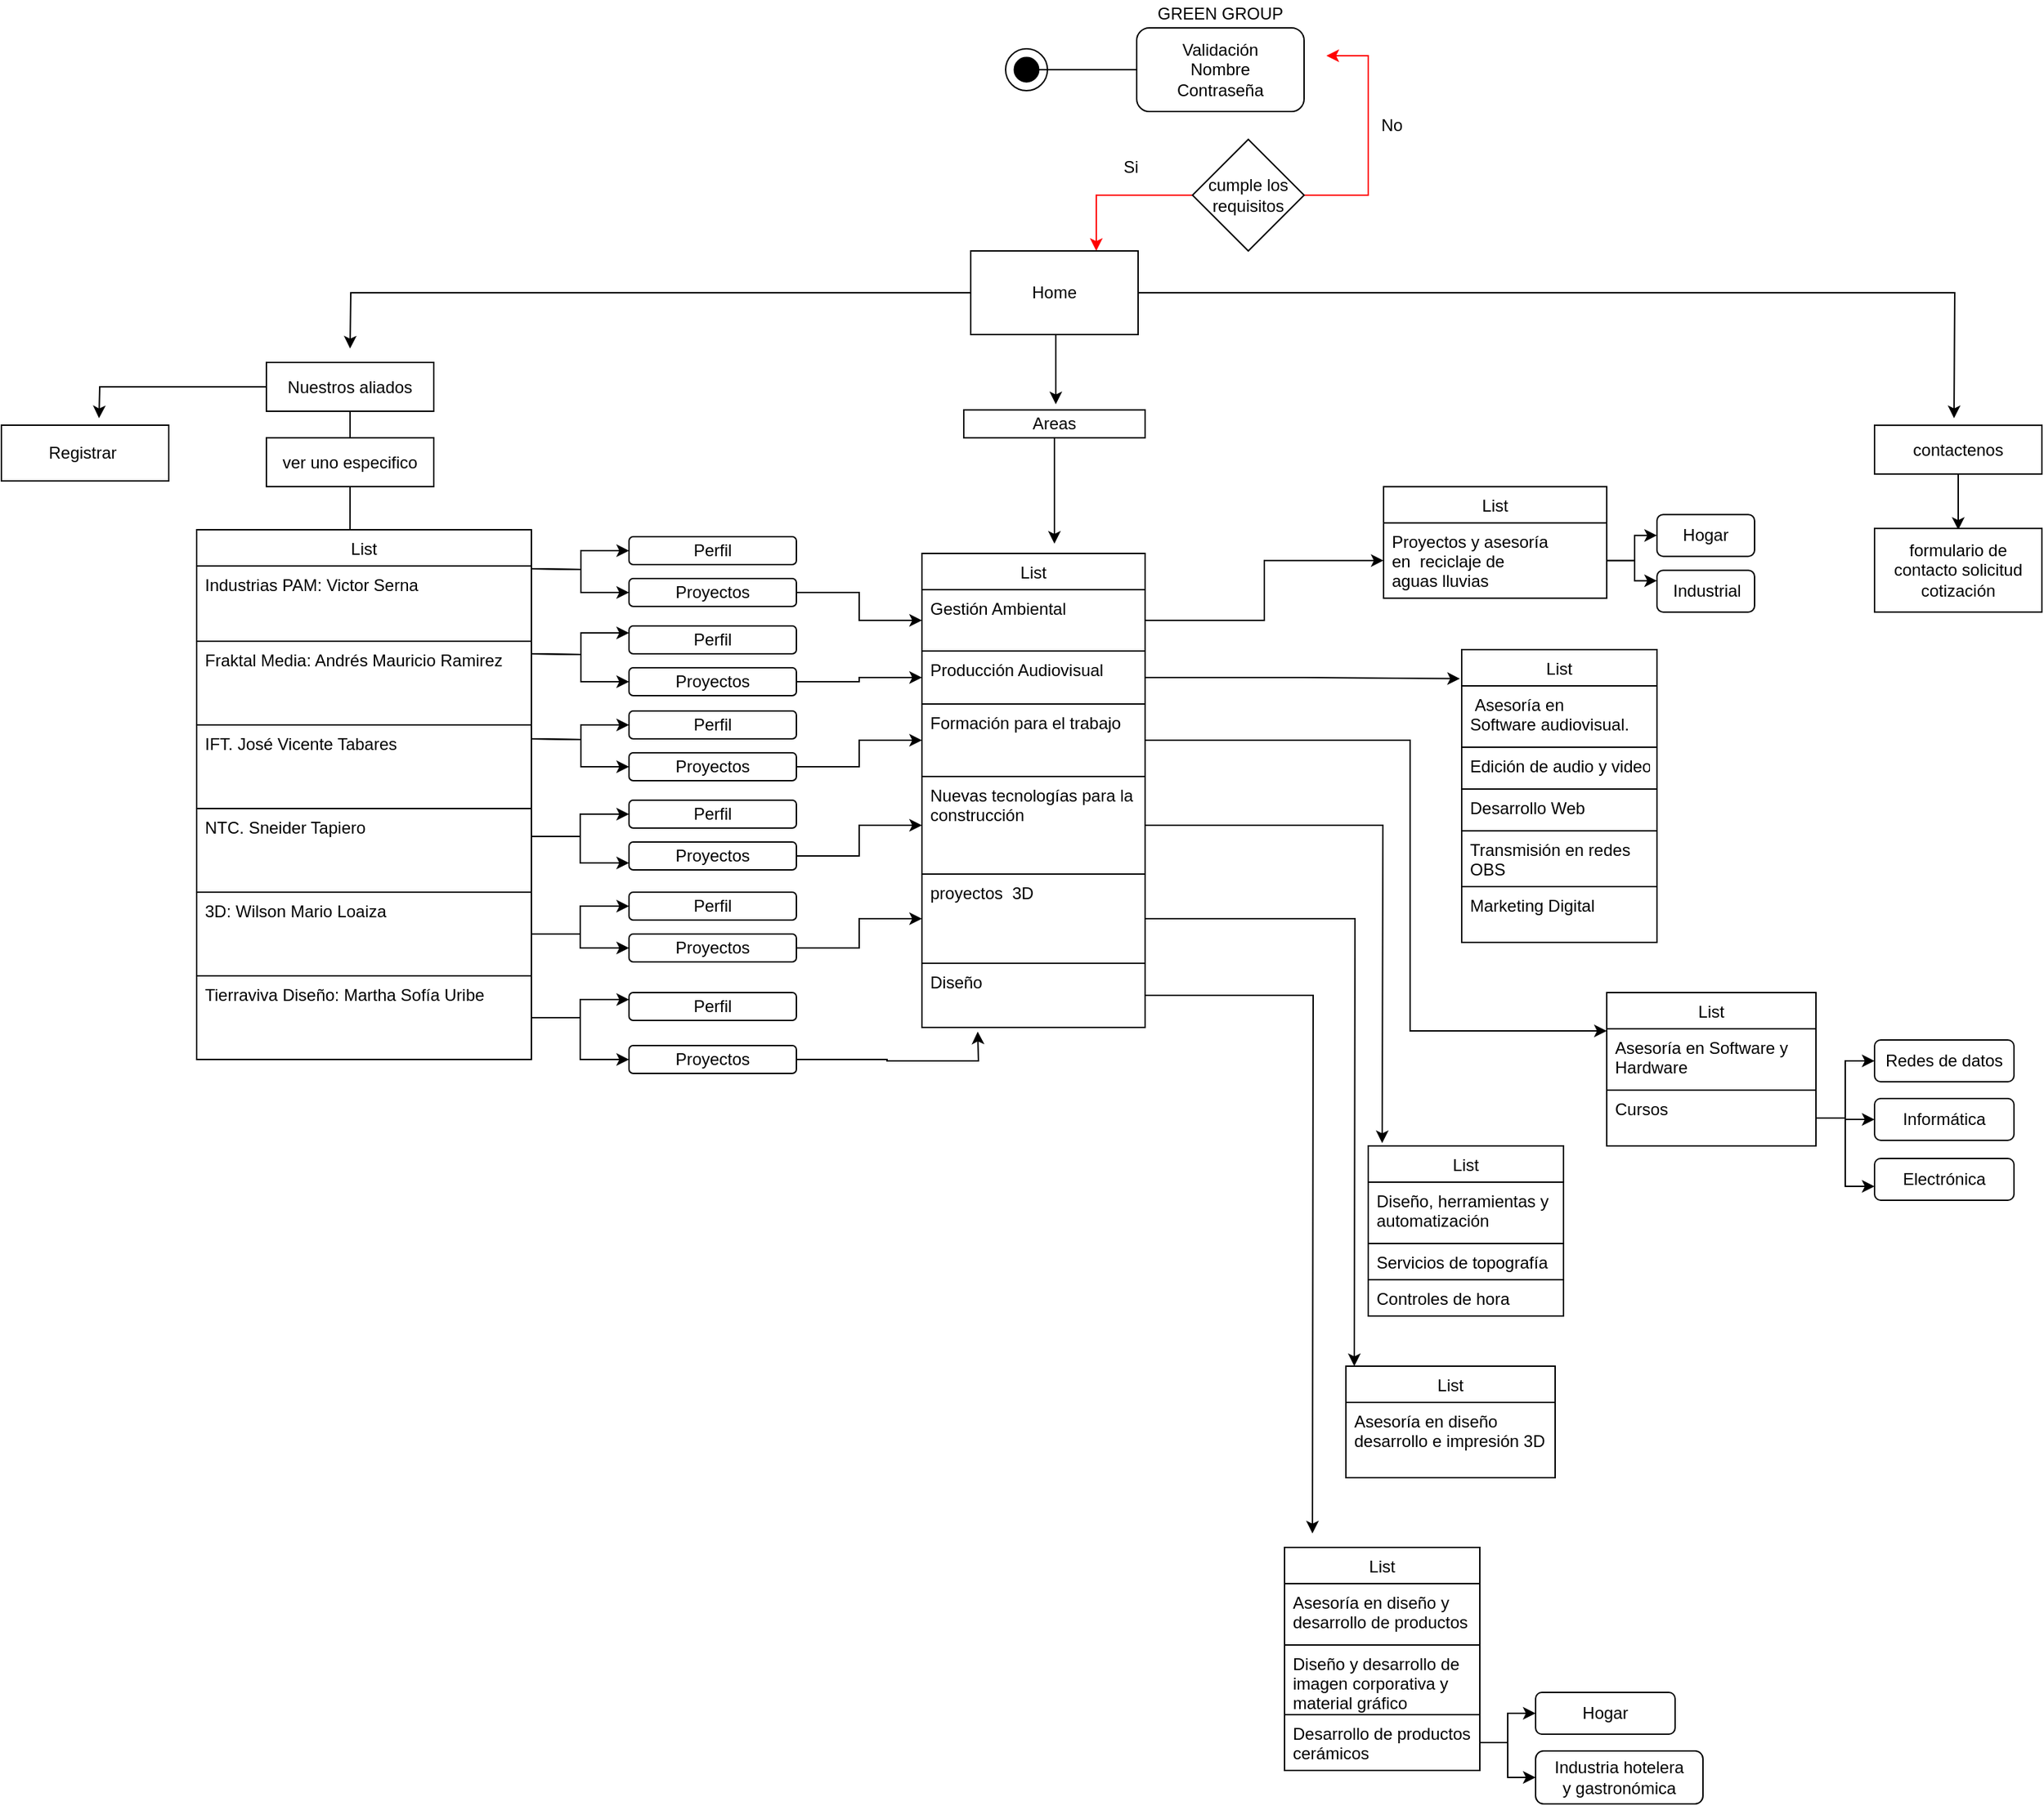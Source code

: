 <mxfile version="15.2.7" type="device"><diagram id="oTSilOInUpD_8S1YWQzE" name="Page-1"><mxGraphModel dx="1770" dy="1619" grid="1" gridSize="10" guides="1" tooltips="1" connect="1" arrows="1" fold="1" page="1" pageScale="1" pageWidth="827" pageHeight="1169" math="0" shadow="0"><root><mxCell id="0"/><mxCell id="1" parent="0"/><mxCell id="06iEvB-n97bY3oRzyqHT-2" value="" style="ellipse;whiteSpace=wrap;html=1;aspect=fixed;strokeColor=#000000;fillColor=#FFFFFF;" parent="1" vertex="1"><mxGeometry x="230" y="-125" width="30" height="30" as="geometry"/></mxCell><mxCell id="06iEvB-n97bY3oRzyqHT-3" value="" style="ellipse;whiteSpace=wrap;html=1;aspect=fixed;fillColor=#000000;" parent="1" vertex="1"><mxGeometry x="236.25" y="-118.75" width="17.5" height="17.5" as="geometry"/></mxCell><mxCell id="06iEvB-n97bY3oRzyqHT-6" style="edgeStyle=orthogonalEdgeStyle;rounded=0;orthogonalLoop=1;jettySize=auto;html=1;exitX=0;exitY=0.5;exitDx=0;exitDy=0;entryX=1;entryY=0.5;entryDx=0;entryDy=0;endArrow=none;endFill=0;" parent="1" source="06iEvB-n97bY3oRzyqHT-5" target="06iEvB-n97bY3oRzyqHT-3" edge="1"><mxGeometry relative="1" as="geometry"/></mxCell><mxCell id="06iEvB-n97bY3oRzyqHT-5" value="Validación&lt;br&gt;Nombre&lt;br&gt;Contraseña" style="rounded=1;whiteSpace=wrap;html=1;strokeColor=#000000;fillColor=#FFFFFF;" parent="1" vertex="1"><mxGeometry x="324" y="-140" width="120" height="60" as="geometry"/></mxCell><mxCell id="75yzcMvWTsN740hBEtdf-213" style="edgeStyle=orthogonalEdgeStyle;rounded=0;orthogonalLoop=1;jettySize=auto;html=1;strokeColor=#000000;" edge="1" parent="1" source="06iEvB-n97bY3oRzyqHT-7"><mxGeometry relative="1" as="geometry"><mxPoint x="265" y="230" as="targetPoint"/></mxGeometry></mxCell><mxCell id="06iEvB-n97bY3oRzyqHT-7" value="Areas" style="rounded=0;whiteSpace=wrap;html=1;strokeColor=#000000;fillColor=#FFFFFF;" parent="1" vertex="1"><mxGeometry x="200" y="134.07" width="130" height="20" as="geometry"/></mxCell><mxCell id="06iEvB-n97bY3oRzyqHT-10" value="GREEN GROUP" style="text;html=1;strokeColor=none;fillColor=none;align=center;verticalAlign=middle;whiteSpace=wrap;rounded=0;" parent="1" vertex="1"><mxGeometry x="314" y="-160" width="140" height="20" as="geometry"/></mxCell><mxCell id="75yzcMvWTsN740hBEtdf-195" style="edgeStyle=orthogonalEdgeStyle;rounded=0;orthogonalLoop=1;jettySize=auto;html=1;entryX=0.458;entryY=0.026;entryDx=0;entryDy=0;entryPerimeter=0;" edge="1" parent="1" source="75yzcMvWTsN740hBEtdf-102" target="75yzcMvWTsN740hBEtdf-107"><mxGeometry relative="1" as="geometry"/></mxCell><mxCell id="75yzcMvWTsN740hBEtdf-205" style="edgeStyle=orthogonalEdgeStyle;rounded=0;orthogonalLoop=1;jettySize=auto;html=1;" edge="1" parent="1" source="75yzcMvWTsN740hBEtdf-102"><mxGeometry relative="1" as="geometry"><mxPoint x="-420" y="140" as="targetPoint"/></mxGeometry></mxCell><mxCell id="75yzcMvWTsN740hBEtdf-102" value="Nuestros aliados" style="rounded=0;whiteSpace=wrap;html=1;strokeColor=default;" vertex="1" parent="1"><mxGeometry x="-300" y="100" width="120" height="35" as="geometry"/></mxCell><mxCell id="75yzcMvWTsN740hBEtdf-103" style="edgeStyle=orthogonalEdgeStyle;rounded=0;orthogonalLoop=1;jettySize=auto;html=1;exitX=0.5;exitY=1;exitDx=0;exitDy=0;" edge="1" parent="1" source="75yzcMvWTsN740hBEtdf-102" target="75yzcMvWTsN740hBEtdf-102"><mxGeometry relative="1" as="geometry"/></mxCell><mxCell id="75yzcMvWTsN740hBEtdf-107" value="List" style="swimlane;fontStyle=0;childLayout=stackLayout;horizontal=1;startSize=26;horizontalStack=0;resizeParent=1;resizeParentMax=0;resizeLast=0;collapsible=1;marginBottom=0;strokeColor=default;" vertex="1" parent="1"><mxGeometry x="-350" y="220" width="240" height="380" as="geometry"/></mxCell><mxCell id="75yzcMvWTsN740hBEtdf-108" value="Industrias PAM: Victor Serna" style="text;strokeColor=default;fillColor=none;align=left;verticalAlign=top;spacingLeft=4;spacingRight=4;overflow=hidden;rotatable=0;points=[[0,0.5],[1,0.5]];portConstraint=eastwest;" vertex="1" parent="75yzcMvWTsN740hBEtdf-107"><mxGeometry y="26" width="240" height="54" as="geometry"/></mxCell><mxCell id="75yzcMvWTsN740hBEtdf-109" value="Fraktal Media: Andrés Mauricio Ramirez" style="text;strokeColor=default;fillColor=none;align=left;verticalAlign=top;spacingLeft=4;spacingRight=4;overflow=hidden;rotatable=0;points=[[0,0.5],[1,0.5]];portConstraint=eastwest;" vertex="1" parent="75yzcMvWTsN740hBEtdf-107"><mxGeometry y="80" width="240" height="60" as="geometry"/></mxCell><mxCell id="75yzcMvWTsN740hBEtdf-110" value="IFT. José Vicente Tabares" style="text;strokeColor=default;fillColor=none;align=left;verticalAlign=top;spacingLeft=4;spacingRight=4;overflow=hidden;rotatable=0;points=[[0,0.5],[1,0.5]];portConstraint=eastwest;" vertex="1" parent="75yzcMvWTsN740hBEtdf-107"><mxGeometry y="140" width="240" height="60" as="geometry"/></mxCell><mxCell id="75yzcMvWTsN740hBEtdf-111" value="NTC. Sneider Tapiero" style="text;strokeColor=default;fillColor=none;align=left;verticalAlign=top;spacingLeft=4;spacingRight=4;overflow=hidden;rotatable=0;points=[[0,0.5],[1,0.5]];portConstraint=eastwest;" vertex="1" parent="75yzcMvWTsN740hBEtdf-107"><mxGeometry y="200" width="240" height="60" as="geometry"/></mxCell><mxCell id="75yzcMvWTsN740hBEtdf-112" value="3D: Wilson Mario Loaiza" style="text;strokeColor=default;fillColor=none;align=left;verticalAlign=top;spacingLeft=4;spacingRight=4;overflow=hidden;rotatable=0;points=[[0,0.5],[1,0.5]];portConstraint=eastwest;" vertex="1" parent="75yzcMvWTsN740hBEtdf-107"><mxGeometry y="260" width="240" height="60" as="geometry"/></mxCell><mxCell id="75yzcMvWTsN740hBEtdf-113" value="Tierraviva Diseño: Martha Sofía Uribe&#10;&#10;" style="text;strokeColor=none;fillColor=none;align=left;verticalAlign=top;spacingLeft=4;spacingRight=4;overflow=hidden;rotatable=0;points=[[0,0.5],[1,0.5]];portConstraint=eastwest;" vertex="1" parent="75yzcMvWTsN740hBEtdf-107"><mxGeometry y="320" width="240" height="60" as="geometry"/></mxCell><mxCell id="75yzcMvWTsN740hBEtdf-114" value="Perfil" style="rounded=1;whiteSpace=wrap;html=1;strokeColor=default;" vertex="1" parent="1"><mxGeometry x="-40" y="225" width="120" height="20" as="geometry"/></mxCell><mxCell id="75yzcMvWTsN740hBEtdf-159" style="edgeStyle=orthogonalEdgeStyle;rounded=0;orthogonalLoop=1;jettySize=auto;html=1;entryX=0;entryY=0.5;entryDx=0;entryDy=0;" edge="1" parent="1" source="75yzcMvWTsN740hBEtdf-116" target="75yzcMvWTsN740hBEtdf-147"><mxGeometry relative="1" as="geometry"/></mxCell><mxCell id="75yzcMvWTsN740hBEtdf-116" value="Proyectos" style="rounded=1;whiteSpace=wrap;html=1;strokeColor=default;" vertex="1" parent="1"><mxGeometry x="-40" y="255" width="120" height="20" as="geometry"/></mxCell><mxCell id="75yzcMvWTsN740hBEtdf-118" value="Perfil" style="rounded=1;whiteSpace=wrap;html=1;strokeColor=default;" vertex="1" parent="1"><mxGeometry x="-40" y="289" width="120" height="20" as="geometry"/></mxCell><mxCell id="75yzcMvWTsN740hBEtdf-158" style="edgeStyle=orthogonalEdgeStyle;rounded=0;orthogonalLoop=1;jettySize=auto;html=1;entryX=0;entryY=0.5;entryDx=0;entryDy=0;" edge="1" parent="1" source="75yzcMvWTsN740hBEtdf-119" target="75yzcMvWTsN740hBEtdf-148"><mxGeometry relative="1" as="geometry"/></mxCell><mxCell id="75yzcMvWTsN740hBEtdf-119" value="Proyectos" style="rounded=1;whiteSpace=wrap;html=1;strokeColor=default;" vertex="1" parent="1"><mxGeometry x="-40" y="319" width="120" height="20" as="geometry"/></mxCell><mxCell id="75yzcMvWTsN740hBEtdf-120" style="edgeStyle=orthogonalEdgeStyle;rounded=0;orthogonalLoop=1;jettySize=auto;html=1;entryX=0;entryY=0.5;entryDx=0;entryDy=0;" edge="1" parent="1" target="75yzcMvWTsN740hBEtdf-114"><mxGeometry relative="1" as="geometry"><mxPoint x="-110" y="248" as="sourcePoint"/></mxGeometry></mxCell><mxCell id="75yzcMvWTsN740hBEtdf-121" style="edgeStyle=orthogonalEdgeStyle;rounded=0;orthogonalLoop=1;jettySize=auto;html=1;entryX=0;entryY=0.5;entryDx=0;entryDy=0;" edge="1" parent="1" target="75yzcMvWTsN740hBEtdf-116"><mxGeometry relative="1" as="geometry"><mxPoint x="-110" y="248" as="sourcePoint"/></mxGeometry></mxCell><mxCell id="75yzcMvWTsN740hBEtdf-122" style="edgeStyle=orthogonalEdgeStyle;rounded=0;orthogonalLoop=1;jettySize=auto;html=1;entryX=0;entryY=0.25;entryDx=0;entryDy=0;" edge="1" parent="1" target="75yzcMvWTsN740hBEtdf-118"><mxGeometry relative="1" as="geometry"><mxPoint x="-110" y="309.0" as="sourcePoint"/></mxGeometry></mxCell><mxCell id="75yzcMvWTsN740hBEtdf-123" style="edgeStyle=orthogonalEdgeStyle;rounded=0;orthogonalLoop=1;jettySize=auto;html=1;entryX=0;entryY=0.5;entryDx=0;entryDy=0;" edge="1" parent="1" target="75yzcMvWTsN740hBEtdf-119"><mxGeometry relative="1" as="geometry"><mxPoint x="-110" y="309.0" as="sourcePoint"/></mxGeometry></mxCell><mxCell id="75yzcMvWTsN740hBEtdf-124" value="Perfil" style="rounded=1;whiteSpace=wrap;html=1;strokeColor=default;" vertex="1" parent="1"><mxGeometry x="-40" y="350" width="120" height="20" as="geometry"/></mxCell><mxCell id="75yzcMvWTsN740hBEtdf-161" style="edgeStyle=orthogonalEdgeStyle;rounded=0;orthogonalLoop=1;jettySize=auto;html=1;entryX=0;entryY=0.5;entryDx=0;entryDy=0;" edge="1" parent="1" source="75yzcMvWTsN740hBEtdf-125" target="75yzcMvWTsN740hBEtdf-149"><mxGeometry relative="1" as="geometry"/></mxCell><mxCell id="75yzcMvWTsN740hBEtdf-125" value="Proyectos" style="rounded=1;whiteSpace=wrap;html=1;strokeColor=default;" vertex="1" parent="1"><mxGeometry x="-40" y="380" width="120" height="20" as="geometry"/></mxCell><mxCell id="75yzcMvWTsN740hBEtdf-126" style="edgeStyle=orthogonalEdgeStyle;rounded=0;orthogonalLoop=1;jettySize=auto;html=1;entryX=0;entryY=0.5;entryDx=0;entryDy=0;" edge="1" parent="1" target="75yzcMvWTsN740hBEtdf-124"><mxGeometry relative="1" as="geometry"><mxPoint x="-110" y="370.0" as="sourcePoint"/></mxGeometry></mxCell><mxCell id="75yzcMvWTsN740hBEtdf-127" style="edgeStyle=orthogonalEdgeStyle;rounded=0;orthogonalLoop=1;jettySize=auto;html=1;entryX=0;entryY=0.5;entryDx=0;entryDy=0;" edge="1" parent="1" target="75yzcMvWTsN740hBEtdf-125"><mxGeometry relative="1" as="geometry"><mxPoint x="-110" y="370.0" as="sourcePoint"/></mxGeometry></mxCell><mxCell id="75yzcMvWTsN740hBEtdf-128" value="Perfil" style="rounded=1;whiteSpace=wrap;html=1;strokeColor=default;" vertex="1" parent="1"><mxGeometry x="-40" y="414" width="120" height="20" as="geometry"/></mxCell><mxCell id="75yzcMvWTsN740hBEtdf-186" style="edgeStyle=orthogonalEdgeStyle;rounded=0;orthogonalLoop=1;jettySize=auto;html=1;entryX=0;entryY=0.5;entryDx=0;entryDy=0;" edge="1" parent="1" source="75yzcMvWTsN740hBEtdf-129" target="75yzcMvWTsN740hBEtdf-150"><mxGeometry relative="1" as="geometry"/></mxCell><mxCell id="75yzcMvWTsN740hBEtdf-129" value="Proyectos" style="rounded=1;whiteSpace=wrap;html=1;strokeColor=default;" vertex="1" parent="1"><mxGeometry x="-40" y="444" width="120" height="20" as="geometry"/></mxCell><mxCell id="75yzcMvWTsN740hBEtdf-133" style="edgeStyle=orthogonalEdgeStyle;rounded=0;orthogonalLoop=1;jettySize=auto;html=1;entryX=0;entryY=0.5;entryDx=0;entryDy=0;" edge="1" parent="1" target="75yzcMvWTsN740hBEtdf-128"><mxGeometry relative="1" as="geometry"><mxPoint x="-110" y="432.0" as="sourcePoint"/><Array as="points"><mxPoint x="-110" y="440"/><mxPoint x="-75" y="440"/><mxPoint x="-75" y="424"/></Array></mxGeometry></mxCell><mxCell id="75yzcMvWTsN740hBEtdf-134" style="edgeStyle=orthogonalEdgeStyle;rounded=0;orthogonalLoop=1;jettySize=auto;html=1;entryX=0;entryY=0.75;entryDx=0;entryDy=0;" edge="1" parent="1" target="75yzcMvWTsN740hBEtdf-129"><mxGeometry relative="1" as="geometry"><mxPoint x="-110" y="432.0" as="sourcePoint"/><Array as="points"><mxPoint x="-110" y="440"/><mxPoint x="-75" y="440"/><mxPoint x="-75" y="459"/></Array></mxGeometry></mxCell><mxCell id="75yzcMvWTsN740hBEtdf-135" value="Perfil" style="rounded=1;whiteSpace=wrap;html=1;strokeColor=default;" vertex="1" parent="1"><mxGeometry x="-40" y="480" width="120" height="20" as="geometry"/></mxCell><mxCell id="75yzcMvWTsN740hBEtdf-170" style="edgeStyle=orthogonalEdgeStyle;rounded=0;orthogonalLoop=1;jettySize=auto;html=1;entryX=0;entryY=0.5;entryDx=0;entryDy=0;" edge="1" parent="1" source="75yzcMvWTsN740hBEtdf-136" target="75yzcMvWTsN740hBEtdf-151"><mxGeometry relative="1" as="geometry"/></mxCell><mxCell id="75yzcMvWTsN740hBEtdf-136" value="Proyectos" style="rounded=1;whiteSpace=wrap;html=1;strokeColor=default;" vertex="1" parent="1"><mxGeometry x="-40" y="510" width="120" height="20" as="geometry"/></mxCell><mxCell id="75yzcMvWTsN740hBEtdf-140" value="Perfil" style="rounded=1;whiteSpace=wrap;html=1;strokeColor=default;" vertex="1" parent="1"><mxGeometry x="-40" y="552" width="120" height="20" as="geometry"/></mxCell><mxCell id="75yzcMvWTsN740hBEtdf-216" style="edgeStyle=orthogonalEdgeStyle;rounded=0;orthogonalLoop=1;jettySize=auto;html=1;strokeColor=#000000;" edge="1" parent="1" source="75yzcMvWTsN740hBEtdf-141"><mxGeometry relative="1" as="geometry"><mxPoint x="210" y="580" as="targetPoint"/></mxGeometry></mxCell><mxCell id="75yzcMvWTsN740hBEtdf-141" value="Proyectos" style="rounded=1;whiteSpace=wrap;html=1;strokeColor=default;" vertex="1" parent="1"><mxGeometry x="-40" y="590" width="120" height="20" as="geometry"/></mxCell><mxCell id="75yzcMvWTsN740hBEtdf-143" style="edgeStyle=orthogonalEdgeStyle;rounded=0;orthogonalLoop=1;jettySize=auto;html=1;entryX=0;entryY=0.25;entryDx=0;entryDy=0;" edge="1" parent="1" source="75yzcMvWTsN740hBEtdf-113" target="75yzcMvWTsN740hBEtdf-140"><mxGeometry relative="1" as="geometry"/></mxCell><mxCell id="75yzcMvWTsN740hBEtdf-144" style="edgeStyle=orthogonalEdgeStyle;rounded=0;orthogonalLoop=1;jettySize=auto;html=1;entryX=0;entryY=0.5;entryDx=0;entryDy=0;" edge="1" parent="1" source="75yzcMvWTsN740hBEtdf-113" target="75yzcMvWTsN740hBEtdf-141"><mxGeometry relative="1" as="geometry"/></mxCell><mxCell id="75yzcMvWTsN740hBEtdf-146" value="List" style="swimlane;fontStyle=0;childLayout=stackLayout;horizontal=1;startSize=26;horizontalStack=0;resizeParent=1;resizeParentMax=0;resizeLast=0;collapsible=1;marginBottom=0;strokeColor=default;" vertex="1" parent="1"><mxGeometry x="170" y="237" width="160" height="340" as="geometry"/></mxCell><mxCell id="75yzcMvWTsN740hBEtdf-147" value="Gestión Ambiental" style="text;strokeColor=default;fillColor=none;align=left;verticalAlign=top;spacingLeft=4;spacingRight=4;overflow=hidden;rotatable=0;points=[[0,0.5],[1,0.5]];portConstraint=eastwest;" vertex="1" parent="75yzcMvWTsN740hBEtdf-146"><mxGeometry y="26" width="160" height="44" as="geometry"/></mxCell><mxCell id="75yzcMvWTsN740hBEtdf-148" value="Producción Audiovisual" style="text;strokeColor=default;fillColor=none;align=left;verticalAlign=top;spacingLeft=4;spacingRight=4;overflow=hidden;rotatable=0;points=[[0,0.5],[1,0.5]];portConstraint=eastwest;" vertex="1" parent="75yzcMvWTsN740hBEtdf-146"><mxGeometry y="70" width="160" height="38" as="geometry"/></mxCell><mxCell id="75yzcMvWTsN740hBEtdf-149" value="Formación para el trabajo" style="text;strokeColor=default;fillColor=none;align=left;verticalAlign=top;spacingLeft=4;spacingRight=4;overflow=hidden;rotatable=0;points=[[0,0.5],[1,0.5]];portConstraint=eastwest;" vertex="1" parent="75yzcMvWTsN740hBEtdf-146"><mxGeometry y="108" width="160" height="52" as="geometry"/></mxCell><mxCell id="75yzcMvWTsN740hBEtdf-150" value="Nuevas tecnologías para la &#10;construcción" style="text;strokeColor=default;fillColor=none;align=left;verticalAlign=top;spacingLeft=4;spacingRight=4;overflow=hidden;rotatable=0;points=[[0,0.5],[1,0.5]];portConstraint=eastwest;" vertex="1" parent="75yzcMvWTsN740hBEtdf-146"><mxGeometry y="160" width="160" height="70" as="geometry"/></mxCell><mxCell id="75yzcMvWTsN740hBEtdf-151" value="proyectos  3D" style="text;strokeColor=default;fillColor=none;align=left;verticalAlign=top;spacingLeft=4;spacingRight=4;overflow=hidden;rotatable=0;points=[[0,0.5],[1,0.5]];portConstraint=eastwest;" vertex="1" parent="75yzcMvWTsN740hBEtdf-146"><mxGeometry y="230" width="160" height="64" as="geometry"/></mxCell><mxCell id="75yzcMvWTsN740hBEtdf-152" value="Diseño" style="text;strokeColor=default;fillColor=none;align=left;verticalAlign=top;spacingLeft=4;spacingRight=4;overflow=hidden;rotatable=0;points=[[0,0.5],[1,0.5]];portConstraint=eastwest;" vertex="1" parent="75yzcMvWTsN740hBEtdf-146"><mxGeometry y="294" width="160" height="46" as="geometry"/></mxCell><mxCell id="75yzcMvWTsN740hBEtdf-165" style="edgeStyle=orthogonalEdgeStyle;rounded=0;orthogonalLoop=1;jettySize=auto;html=1;entryX=0;entryY=0.5;entryDx=0;entryDy=0;" edge="1" parent="1" source="75yzcMvWTsN740hBEtdf-112" target="75yzcMvWTsN740hBEtdf-136"><mxGeometry relative="1" as="geometry"/></mxCell><mxCell id="75yzcMvWTsN740hBEtdf-90" value="" style="group" vertex="1" connectable="0" parent="1"><mxGeometry x="192" y="740" width="148" height="286.75" as="geometry"/></mxCell><mxCell id="75yzcMvWTsN740hBEtdf-20" value="List" style="swimlane;fontStyle=0;childLayout=stackLayout;horizontal=1;startSize=26;horizontalStack=0;resizeParent=1;resizeParentMax=0;resizeLast=0;collapsible=1;marginBottom=0;strokeColor=default;" vertex="1" parent="1"><mxGeometry x="661" y="552" width="150" height="110" as="geometry"/></mxCell><mxCell id="75yzcMvWTsN740hBEtdf-21" value="Asesoría en Software y&#10;Hardware" style="text;strokeColor=default;fillColor=none;align=left;verticalAlign=top;spacingLeft=4;spacingRight=4;overflow=hidden;rotatable=0;points=[[0,0.5],[1,0.5]];portConstraint=eastwest;" vertex="1" parent="75yzcMvWTsN740hBEtdf-20"><mxGeometry y="26" width="150" height="44" as="geometry"/></mxCell><mxCell id="75yzcMvWTsN740hBEtdf-22" value="Cursos" style="text;strokeColor=default;fillColor=none;align=left;verticalAlign=top;spacingLeft=4;spacingRight=4;overflow=hidden;rotatable=0;points=[[0,0.5],[1,0.5]];portConstraint=eastwest;" vertex="1" parent="75yzcMvWTsN740hBEtdf-20"><mxGeometry y="70" width="150" height="40" as="geometry"/></mxCell><mxCell id="75yzcMvWTsN740hBEtdf-54" value="" style="rounded=1;whiteSpace=wrap;html=1;strokeColor=default;" vertex="1" parent="1"><mxGeometry x="853" y="586" width="100" height="30" as="geometry"/></mxCell><mxCell id="75yzcMvWTsN740hBEtdf-55" value="Redes de datos" style="text;html=1;strokeColor=none;fillColor=none;align=center;verticalAlign=middle;whiteSpace=wrap;rounded=0;" vertex="1" parent="1"><mxGeometry x="853" y="591" width="100" height="20" as="geometry"/></mxCell><mxCell id="75yzcMvWTsN740hBEtdf-56" value="" style="rounded=1;whiteSpace=wrap;html=1;strokeColor=default;" vertex="1" parent="1"><mxGeometry x="853" y="628" width="100" height="30" as="geometry"/></mxCell><mxCell id="75yzcMvWTsN740hBEtdf-58" value="Informática" style="text;html=1;strokeColor=none;fillColor=none;align=center;verticalAlign=middle;whiteSpace=wrap;rounded=0;" vertex="1" parent="1"><mxGeometry x="853" y="633" width="100" height="20" as="geometry"/></mxCell><mxCell id="75yzcMvWTsN740hBEtdf-59" value="" style="rounded=1;whiteSpace=wrap;html=1;strokeColor=default;" vertex="1" parent="1"><mxGeometry x="853" y="671" width="100" height="30" as="geometry"/></mxCell><mxCell id="75yzcMvWTsN740hBEtdf-60" value="Electrónica" style="text;html=1;strokeColor=none;fillColor=none;align=center;verticalAlign=middle;whiteSpace=wrap;rounded=0;" vertex="1" parent="1"><mxGeometry x="853" y="676" width="100" height="20" as="geometry"/></mxCell><mxCell id="75yzcMvWTsN740hBEtdf-61" style="edgeStyle=orthogonalEdgeStyle;rounded=0;orthogonalLoop=1;jettySize=auto;html=1;exitX=1;exitY=0.5;exitDx=0;exitDy=0;entryX=0;entryY=0.5;entryDx=0;entryDy=0;" edge="1" parent="1" source="75yzcMvWTsN740hBEtdf-22" target="75yzcMvWTsN740hBEtdf-55"><mxGeometry x="353" y="562" as="geometry"/></mxCell><mxCell id="75yzcMvWTsN740hBEtdf-62" style="edgeStyle=orthogonalEdgeStyle;rounded=0;orthogonalLoop=1;jettySize=auto;html=1;entryX=0;entryY=0.5;entryDx=0;entryDy=0;" edge="1" parent="1" source="75yzcMvWTsN740hBEtdf-22" target="75yzcMvWTsN740hBEtdf-58"><mxGeometry x="353" y="562" as="geometry"/></mxCell><mxCell id="75yzcMvWTsN740hBEtdf-64" style="edgeStyle=orthogonalEdgeStyle;rounded=0;orthogonalLoop=1;jettySize=auto;html=1;entryX=0;entryY=0.75;entryDx=0;entryDy=0;" edge="1" parent="1" source="75yzcMvWTsN740hBEtdf-22" target="75yzcMvWTsN740hBEtdf-60"><mxGeometry x="353" y="562" as="geometry"/></mxCell><mxCell id="75yzcMvWTsN740hBEtdf-26" value="List" style="swimlane;fontStyle=0;childLayout=stackLayout;horizontal=1;startSize=26;horizontalStack=0;resizeParent=1;resizeParentMax=0;resizeLast=0;collapsible=1;marginBottom=0;strokeColor=default;" vertex="1" parent="1"><mxGeometry x="490" y="662" width="140" height="122" as="geometry"/></mxCell><mxCell id="75yzcMvWTsN740hBEtdf-27" value="Diseño, herramientas y&#10;automatización" style="text;strokeColor=default;fillColor=none;align=left;verticalAlign=top;spacingLeft=4;spacingRight=4;overflow=hidden;rotatable=0;points=[[0,0.5],[1,0.5]];portConstraint=eastwest;" vertex="1" parent="75yzcMvWTsN740hBEtdf-26"><mxGeometry y="26" width="140" height="44" as="geometry"/></mxCell><mxCell id="75yzcMvWTsN740hBEtdf-28" value="Servicios de topografía" style="text;strokeColor=none;fillColor=none;align=left;verticalAlign=top;spacingLeft=4;spacingRight=4;overflow=hidden;rotatable=0;points=[[0,0.5],[1,0.5]];portConstraint=eastwest;" vertex="1" parent="75yzcMvWTsN740hBEtdf-26"><mxGeometry y="70" width="140" height="26" as="geometry"/></mxCell><mxCell id="75yzcMvWTsN740hBEtdf-29" value="Controles de hora" style="text;strokeColor=default;fillColor=none;align=left;verticalAlign=top;spacingLeft=4;spacingRight=4;overflow=hidden;rotatable=0;points=[[0,0.5],[1,0.5]];portConstraint=eastwest;" vertex="1" parent="75yzcMvWTsN740hBEtdf-26"><mxGeometry y="96" width="140" height="26" as="geometry"/></mxCell><mxCell id="75yzcMvWTsN740hBEtdf-67" value="List" style="swimlane;fontStyle=0;childLayout=stackLayout;horizontal=1;startSize=26;horizontalStack=0;resizeParent=1;resizeParentMax=0;resizeLast=0;collapsible=1;marginBottom=0;strokeColor=default;" vertex="1" parent="1"><mxGeometry x="474" y="820" width="150" height="80" as="geometry"/></mxCell><mxCell id="75yzcMvWTsN740hBEtdf-68" value="Asesoría en diseño&#10;desarrollo e impresión 3D" style="text;strokeColor=none;fillColor=none;align=left;verticalAlign=top;spacingLeft=4;spacingRight=4;overflow=hidden;rotatable=0;points=[[0,0.5],[1,0.5]];portConstraint=eastwest;" vertex="1" parent="75yzcMvWTsN740hBEtdf-67"><mxGeometry y="26" width="150" height="54" as="geometry"/></mxCell><mxCell id="75yzcMvWTsN740hBEtdf-13" value="List" style="swimlane;fontStyle=0;childLayout=stackLayout;horizontal=1;startSize=26;horizontalStack=0;resizeParent=1;resizeParentMax=0;resizeLast=0;collapsible=1;marginBottom=0;" vertex="1" parent="1"><mxGeometry x="557" y="306" width="140" height="210" as="geometry"/></mxCell><mxCell id="75yzcMvWTsN740hBEtdf-14" value=" Asesoría en &#10;Software audiovisual." style="text;strokeColor=default;fillColor=none;align=left;verticalAlign=top;spacingLeft=4;spacingRight=4;overflow=hidden;rotatable=0;points=[[0,0.5],[1,0.5]];portConstraint=eastwest;" vertex="1" parent="75yzcMvWTsN740hBEtdf-13"><mxGeometry y="26" width="140" height="44" as="geometry"/></mxCell><mxCell id="75yzcMvWTsN740hBEtdf-15" value="Edición de audio y video" style="text;strokeColor=default;fillColor=none;align=left;verticalAlign=top;spacingLeft=4;spacingRight=4;overflow=hidden;rotatable=0;points=[[0,0.5],[1,0.5]];portConstraint=eastwest;" vertex="1" parent="75yzcMvWTsN740hBEtdf-13"><mxGeometry y="70" width="140" height="30" as="geometry"/></mxCell><mxCell id="75yzcMvWTsN740hBEtdf-16" value="Desarrollo Web" style="text;strokeColor=default;fillColor=none;align=left;verticalAlign=top;spacingLeft=4;spacingRight=4;overflow=hidden;rotatable=0;points=[[0,0.5],[1,0.5]];portConstraint=eastwest;" vertex="1" parent="75yzcMvWTsN740hBEtdf-13"><mxGeometry y="100" width="140" height="30" as="geometry"/></mxCell><mxCell id="75yzcMvWTsN740hBEtdf-18" value="Transmisión en redes &#10;OBS" style="text;strokeColor=default;fillColor=none;align=left;verticalAlign=top;spacingLeft=4;spacingRight=4;overflow=hidden;rotatable=0;points=[[0,0.5],[1,0.5]];portConstraint=eastwest;" vertex="1" parent="75yzcMvWTsN740hBEtdf-13"><mxGeometry y="130" width="140" height="40" as="geometry"/></mxCell><mxCell id="75yzcMvWTsN740hBEtdf-19" value="Marketing Digital" style="text;strokeColor=none;fillColor=none;align=left;verticalAlign=top;spacingLeft=4;spacingRight=4;overflow=hidden;rotatable=0;points=[[0,0.5],[1,0.5]];portConstraint=eastwest;" vertex="1" parent="75yzcMvWTsN740hBEtdf-13"><mxGeometry y="170" width="140" height="40" as="geometry"/></mxCell><mxCell id="75yzcMvWTsN740hBEtdf-4" value="List" style="swimlane;fontStyle=0;childLayout=stackLayout;horizontal=1;startSize=26;horizontalStack=0;resizeParent=1;resizeParentMax=0;resizeLast=0;collapsible=1;marginBottom=0;" vertex="1" parent="1"><mxGeometry x="501" y="189.07" width="160" height="80" as="geometry"/></mxCell><mxCell id="75yzcMvWTsN740hBEtdf-6" value="Proyectos y asesoría &#10;en  reciclaje de &#10;aguas lluvias " style="text;strokeColor=none;fillColor=none;align=left;verticalAlign=top;spacingLeft=4;spacingRight=4;overflow=hidden;rotatable=0;points=[[0,0.5],[1,0.5]];portConstraint=eastwest;" vertex="1" parent="75yzcMvWTsN740hBEtdf-4"><mxGeometry y="26" width="160" height="54" as="geometry"/></mxCell><mxCell id="75yzcMvWTsN740hBEtdf-33" value="" style="rounded=1;whiteSpace=wrap;html=1;strokeColor=default;" vertex="1" parent="1"><mxGeometry x="697" y="209.07" width="70" height="30" as="geometry"/></mxCell><mxCell id="75yzcMvWTsN740hBEtdf-35" value="Hogar" style="text;html=1;strokeColor=none;fillColor=none;align=center;verticalAlign=middle;whiteSpace=wrap;rounded=0;" vertex="1" parent="1"><mxGeometry x="712" y="214.07" width="40" height="20" as="geometry"/></mxCell><mxCell id="75yzcMvWTsN740hBEtdf-37" value="" style="rounded=1;whiteSpace=wrap;html=1;strokeColor=default;" vertex="1" parent="1"><mxGeometry x="697" y="249.07" width="70" height="30" as="geometry"/></mxCell><mxCell id="75yzcMvWTsN740hBEtdf-42" value="Industrial" style="text;html=1;strokeColor=none;fillColor=none;align=center;verticalAlign=middle;whiteSpace=wrap;rounded=0;" vertex="1" parent="1"><mxGeometry x="713" y="254.07" width="40" height="20" as="geometry"/></mxCell><mxCell id="75yzcMvWTsN740hBEtdf-44" style="edgeStyle=orthogonalEdgeStyle;rounded=0;orthogonalLoop=1;jettySize=auto;html=1;entryX=0;entryY=0.5;entryDx=0;entryDy=0;" edge="1" parent="1" source="75yzcMvWTsN740hBEtdf-6" target="75yzcMvWTsN740hBEtdf-33"><mxGeometry x="190" y="560" as="geometry"/></mxCell><mxCell id="75yzcMvWTsN740hBEtdf-45" style="edgeStyle=orthogonalEdgeStyle;rounded=0;orthogonalLoop=1;jettySize=auto;html=1;entryX=0;entryY=0.25;entryDx=0;entryDy=0;" edge="1" parent="1" source="75yzcMvWTsN740hBEtdf-6" target="75yzcMvWTsN740hBEtdf-37"><mxGeometry x="190" y="560" as="geometry"/></mxCell><mxCell id="75yzcMvWTsN740hBEtdf-72" value="List" style="swimlane;fontStyle=0;childLayout=stackLayout;horizontal=1;startSize=26;horizontalStack=0;resizeParent=1;resizeParentMax=0;resizeLast=0;collapsible=1;marginBottom=0;strokeColor=default;" vertex="1" parent="1"><mxGeometry x="430" y="950" width="140" height="160" as="geometry"/></mxCell><mxCell id="75yzcMvWTsN740hBEtdf-73" value="Asesoría en diseño y &#10;desarrollo de productos" style="text;strokeColor=default;fillColor=none;align=left;verticalAlign=top;spacingLeft=4;spacingRight=4;overflow=hidden;rotatable=0;points=[[0,0.5],[1,0.5]];portConstraint=eastwest;" vertex="1" parent="75yzcMvWTsN740hBEtdf-72"><mxGeometry y="26" width="140" height="44" as="geometry"/></mxCell><mxCell id="75yzcMvWTsN740hBEtdf-74" value="Diseño y desarrollo de &#10;imagen corporativa y &#10;material gráfico" style="text;strokeColor=default;fillColor=none;align=left;verticalAlign=top;spacingLeft=4;spacingRight=4;overflow=hidden;rotatable=0;points=[[0,0.5],[1,0.5]];portConstraint=eastwest;" vertex="1" parent="75yzcMvWTsN740hBEtdf-72"><mxGeometry y="70" width="140" height="50" as="geometry"/></mxCell><mxCell id="75yzcMvWTsN740hBEtdf-75" value="Desarrollo de productos &#10;cerámicos" style="text;strokeColor=none;fillColor=none;align=left;verticalAlign=top;spacingLeft=4;spacingRight=4;overflow=hidden;rotatable=0;points=[[0,0.5],[1,0.5]];portConstraint=eastwest;" vertex="1" parent="75yzcMvWTsN740hBEtdf-72"><mxGeometry y="120" width="140" height="40" as="geometry"/></mxCell><mxCell id="75yzcMvWTsN740hBEtdf-76" value="" style="rounded=1;whiteSpace=wrap;html=1;strokeColor=default;" vertex="1" parent="1"><mxGeometry x="610" y="1054" width="100" height="30" as="geometry"/></mxCell><mxCell id="75yzcMvWTsN740hBEtdf-77" value="Hogar" style="text;html=1;strokeColor=none;fillColor=none;align=center;verticalAlign=middle;whiteSpace=wrap;rounded=0;" vertex="1" parent="1"><mxGeometry x="610" y="1059" width="100" height="20" as="geometry"/></mxCell><mxCell id="75yzcMvWTsN740hBEtdf-78" value="" style="rounded=1;whiteSpace=wrap;html=1;strokeColor=default;" vertex="1" parent="1"><mxGeometry x="610" y="1096" width="120" height="38" as="geometry"/></mxCell><mxCell id="75yzcMvWTsN740hBEtdf-79" value="Industria hotelera y gastronómica" style="text;html=1;strokeColor=none;fillColor=none;align=center;verticalAlign=middle;whiteSpace=wrap;rounded=0;" vertex="1" parent="1"><mxGeometry x="620" y="1103.5" width="100" height="23" as="geometry"/></mxCell><mxCell id="75yzcMvWTsN740hBEtdf-82" style="edgeStyle=orthogonalEdgeStyle;rounded=0;orthogonalLoop=1;jettySize=auto;html=1;entryX=0;entryY=0.5;entryDx=0;entryDy=0;" edge="1" parent="1" source="75yzcMvWTsN740hBEtdf-75" target="75yzcMvWTsN740hBEtdf-77"><mxGeometry x="109" y="542" as="geometry"/></mxCell><mxCell id="75yzcMvWTsN740hBEtdf-86" style="edgeStyle=orthogonalEdgeStyle;rounded=0;orthogonalLoop=1;jettySize=auto;html=1;entryX=0;entryY=0.5;entryDx=0;entryDy=0;" edge="1" parent="1" source="75yzcMvWTsN740hBEtdf-75" target="75yzcMvWTsN740hBEtdf-78"><mxGeometry x="109" y="542" as="geometry"/></mxCell><mxCell id="75yzcMvWTsN740hBEtdf-174" style="edgeStyle=orthogonalEdgeStyle;rounded=0;orthogonalLoop=1;jettySize=auto;html=1;" edge="1" parent="1" source="75yzcMvWTsN740hBEtdf-104"><mxGeometry relative="1" as="geometry"><mxPoint x="913.0" y="220.07" as="targetPoint"/></mxGeometry></mxCell><mxCell id="75yzcMvWTsN740hBEtdf-104" value="contactenos" style="rounded=0;whiteSpace=wrap;html=1;strokeColor=default;" vertex="1" parent="1"><mxGeometry x="853" y="145.07" width="120" height="35" as="geometry"/></mxCell><mxCell id="75yzcMvWTsN740hBEtdf-172" value="formulario de contacto solicitud cotización" style="rounded=0;whiteSpace=wrap;html=1;strokeColor=default;" vertex="1" parent="1"><mxGeometry x="853" y="219.07" width="120" height="60" as="geometry"/></mxCell><mxCell id="75yzcMvWTsN740hBEtdf-175" style="edgeStyle=orthogonalEdgeStyle;rounded=0;orthogonalLoop=1;jettySize=auto;html=1;" edge="1" parent="1" source="75yzcMvWTsN740hBEtdf-147" target="75yzcMvWTsN740hBEtdf-6"><mxGeometry relative="1" as="geometry"/></mxCell><mxCell id="75yzcMvWTsN740hBEtdf-176" style="edgeStyle=orthogonalEdgeStyle;rounded=0;orthogonalLoop=1;jettySize=auto;html=1;entryX=-0.009;entryY=-0.117;entryDx=0;entryDy=0;entryPerimeter=0;" edge="1" parent="1" source="75yzcMvWTsN740hBEtdf-148" target="75yzcMvWTsN740hBEtdf-14"><mxGeometry relative="1" as="geometry"/></mxCell><mxCell id="75yzcMvWTsN740hBEtdf-180" style="edgeStyle=orthogonalEdgeStyle;rounded=0;orthogonalLoop=1;jettySize=auto;html=1;entryX=0;entryY=0.25;entryDx=0;entryDy=0;" edge="1" parent="1" source="75yzcMvWTsN740hBEtdf-149" target="75yzcMvWTsN740hBEtdf-20"><mxGeometry relative="1" as="geometry"><Array as="points"><mxPoint x="520" y="371"/><mxPoint x="520" y="580"/></Array></mxGeometry></mxCell><mxCell id="75yzcMvWTsN740hBEtdf-183" style="edgeStyle=orthogonalEdgeStyle;rounded=0;orthogonalLoop=1;jettySize=auto;html=1;" edge="1" parent="1" source="75yzcMvWTsN740hBEtdf-150"><mxGeometry relative="1" as="geometry"><mxPoint x="500" y="660" as="targetPoint"/></mxGeometry></mxCell><mxCell id="75yzcMvWTsN740hBEtdf-184" style="edgeStyle=orthogonalEdgeStyle;rounded=0;orthogonalLoop=1;jettySize=auto;html=1;" edge="1" parent="1" source="75yzcMvWTsN740hBEtdf-151"><mxGeometry relative="1" as="geometry"><mxPoint x="480" y="820" as="targetPoint"/></mxGeometry></mxCell><mxCell id="75yzcMvWTsN740hBEtdf-185" style="edgeStyle=orthogonalEdgeStyle;rounded=0;orthogonalLoop=1;jettySize=auto;html=1;" edge="1" parent="1" source="75yzcMvWTsN740hBEtdf-152"><mxGeometry relative="1" as="geometry"><mxPoint x="450" y="940" as="targetPoint"/></mxGeometry></mxCell><mxCell id="75yzcMvWTsN740hBEtdf-188" style="edgeStyle=orthogonalEdgeStyle;rounded=0;orthogonalLoop=1;jettySize=auto;html=1;strokeColor=#FF0000;" edge="1" parent="1" source="75yzcMvWTsN740hBEtdf-187"><mxGeometry relative="1" as="geometry"><mxPoint x="460" y="-120" as="targetPoint"/><Array as="points"><mxPoint x="490" y="-20"/><mxPoint x="490" y="-120"/></Array></mxGeometry></mxCell><mxCell id="75yzcMvWTsN740hBEtdf-207" style="edgeStyle=orthogonalEdgeStyle;rounded=0;orthogonalLoop=1;jettySize=auto;html=1;entryX=0.75;entryY=0;entryDx=0;entryDy=0;strokeColor=#FF0000;" edge="1" parent="1" source="75yzcMvWTsN740hBEtdf-187" target="75yzcMvWTsN740hBEtdf-192"><mxGeometry relative="1" as="geometry"/></mxCell><mxCell id="75yzcMvWTsN740hBEtdf-187" value="cumple los requisitos" style="rhombus;whiteSpace=wrap;html=1;strokeColor=default;" vertex="1" parent="1"><mxGeometry x="364" y="-60" width="80" height="80" as="geometry"/></mxCell><mxCell id="75yzcMvWTsN740hBEtdf-189" value="Si" style="text;html=1;strokeColor=none;fillColor=none;align=center;verticalAlign=middle;whiteSpace=wrap;rounded=0;" vertex="1" parent="1"><mxGeometry x="300" y="-50" width="40" height="20" as="geometry"/></mxCell><mxCell id="75yzcMvWTsN740hBEtdf-190" value="No" style="text;html=1;strokeColor=none;fillColor=none;align=center;verticalAlign=middle;whiteSpace=wrap;rounded=0;" vertex="1" parent="1"><mxGeometry x="487" y="-80" width="40" height="20" as="geometry"/></mxCell><mxCell id="75yzcMvWTsN740hBEtdf-193" style="edgeStyle=orthogonalEdgeStyle;rounded=0;orthogonalLoop=1;jettySize=auto;html=1;" edge="1" parent="1" source="75yzcMvWTsN740hBEtdf-192"><mxGeometry relative="1" as="geometry"><mxPoint x="-240" y="90" as="targetPoint"/></mxGeometry></mxCell><mxCell id="75yzcMvWTsN740hBEtdf-210" style="edgeStyle=orthogonalEdgeStyle;rounded=0;orthogonalLoop=1;jettySize=auto;html=1;strokeColor=#000000;" edge="1" parent="1"><mxGeometry relative="1" as="geometry"><mxPoint x="265" y="80" as="sourcePoint"/><mxPoint x="266" y="130" as="targetPoint"/><Array as="points"><mxPoint x="266" y="80"/></Array></mxGeometry></mxCell><mxCell id="75yzcMvWTsN740hBEtdf-214" style="edgeStyle=orthogonalEdgeStyle;rounded=0;orthogonalLoop=1;jettySize=auto;html=1;strokeColor=#000000;" edge="1" parent="1" source="75yzcMvWTsN740hBEtdf-192"><mxGeometry relative="1" as="geometry"><mxPoint x="910.0" y="140" as="targetPoint"/></mxGeometry></mxCell><mxCell id="75yzcMvWTsN740hBEtdf-192" value="Home" style="rounded=0;whiteSpace=wrap;html=1;strokeColor=default;" vertex="1" parent="1"><mxGeometry x="205" y="20" width="120" height="60" as="geometry"/></mxCell><mxCell id="75yzcMvWTsN740hBEtdf-197" value="Registrar&amp;nbsp;" style="rounded=0;whiteSpace=wrap;html=1;strokeColor=default;" vertex="1" parent="1"><mxGeometry x="-490" y="145" width="120" height="40" as="geometry"/></mxCell><mxCell id="75yzcMvWTsN740hBEtdf-200" value="ver uno especifico" style="rounded=0;whiteSpace=wrap;html=1;strokeColor=default;" vertex="1" parent="1"><mxGeometry x="-300" y="154.07" width="120" height="35" as="geometry"/></mxCell><mxCell id="75yzcMvWTsN740hBEtdf-215" style="edgeStyle=orthogonalEdgeStyle;rounded=0;orthogonalLoop=1;jettySize=auto;html=1;entryX=0;entryY=0.5;entryDx=0;entryDy=0;strokeColor=#000000;" edge="1" parent="1" source="75yzcMvWTsN740hBEtdf-112" target="75yzcMvWTsN740hBEtdf-135"><mxGeometry relative="1" as="geometry"/></mxCell></root></mxGraphModel></diagram></mxfile>
